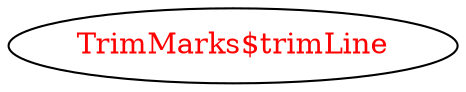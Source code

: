digraph dependencyGraph {
 concentrate=true;
 ranksep="2.0";
 rankdir="LR"; 
 splines="ortho";
"TrimMarks$trimLine" [fontcolor="red"];
}